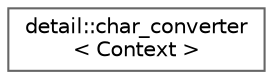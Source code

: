 digraph "类继承关系图"
{
 // LATEX_PDF_SIZE
  bgcolor="transparent";
  edge [fontname=Helvetica,fontsize=10,labelfontname=Helvetica,labelfontsize=10];
  node [fontname=Helvetica,fontsize=10,shape=box,height=0.2,width=0.4];
  rankdir="LR";
  Node0 [id="Node000000",label="detail::char_converter\l\< Context \>",height=0.2,width=0.4,color="grey40", fillcolor="white", style="filled",URL="$classdetail_1_1char__converter.html",tooltip=" "];
}
